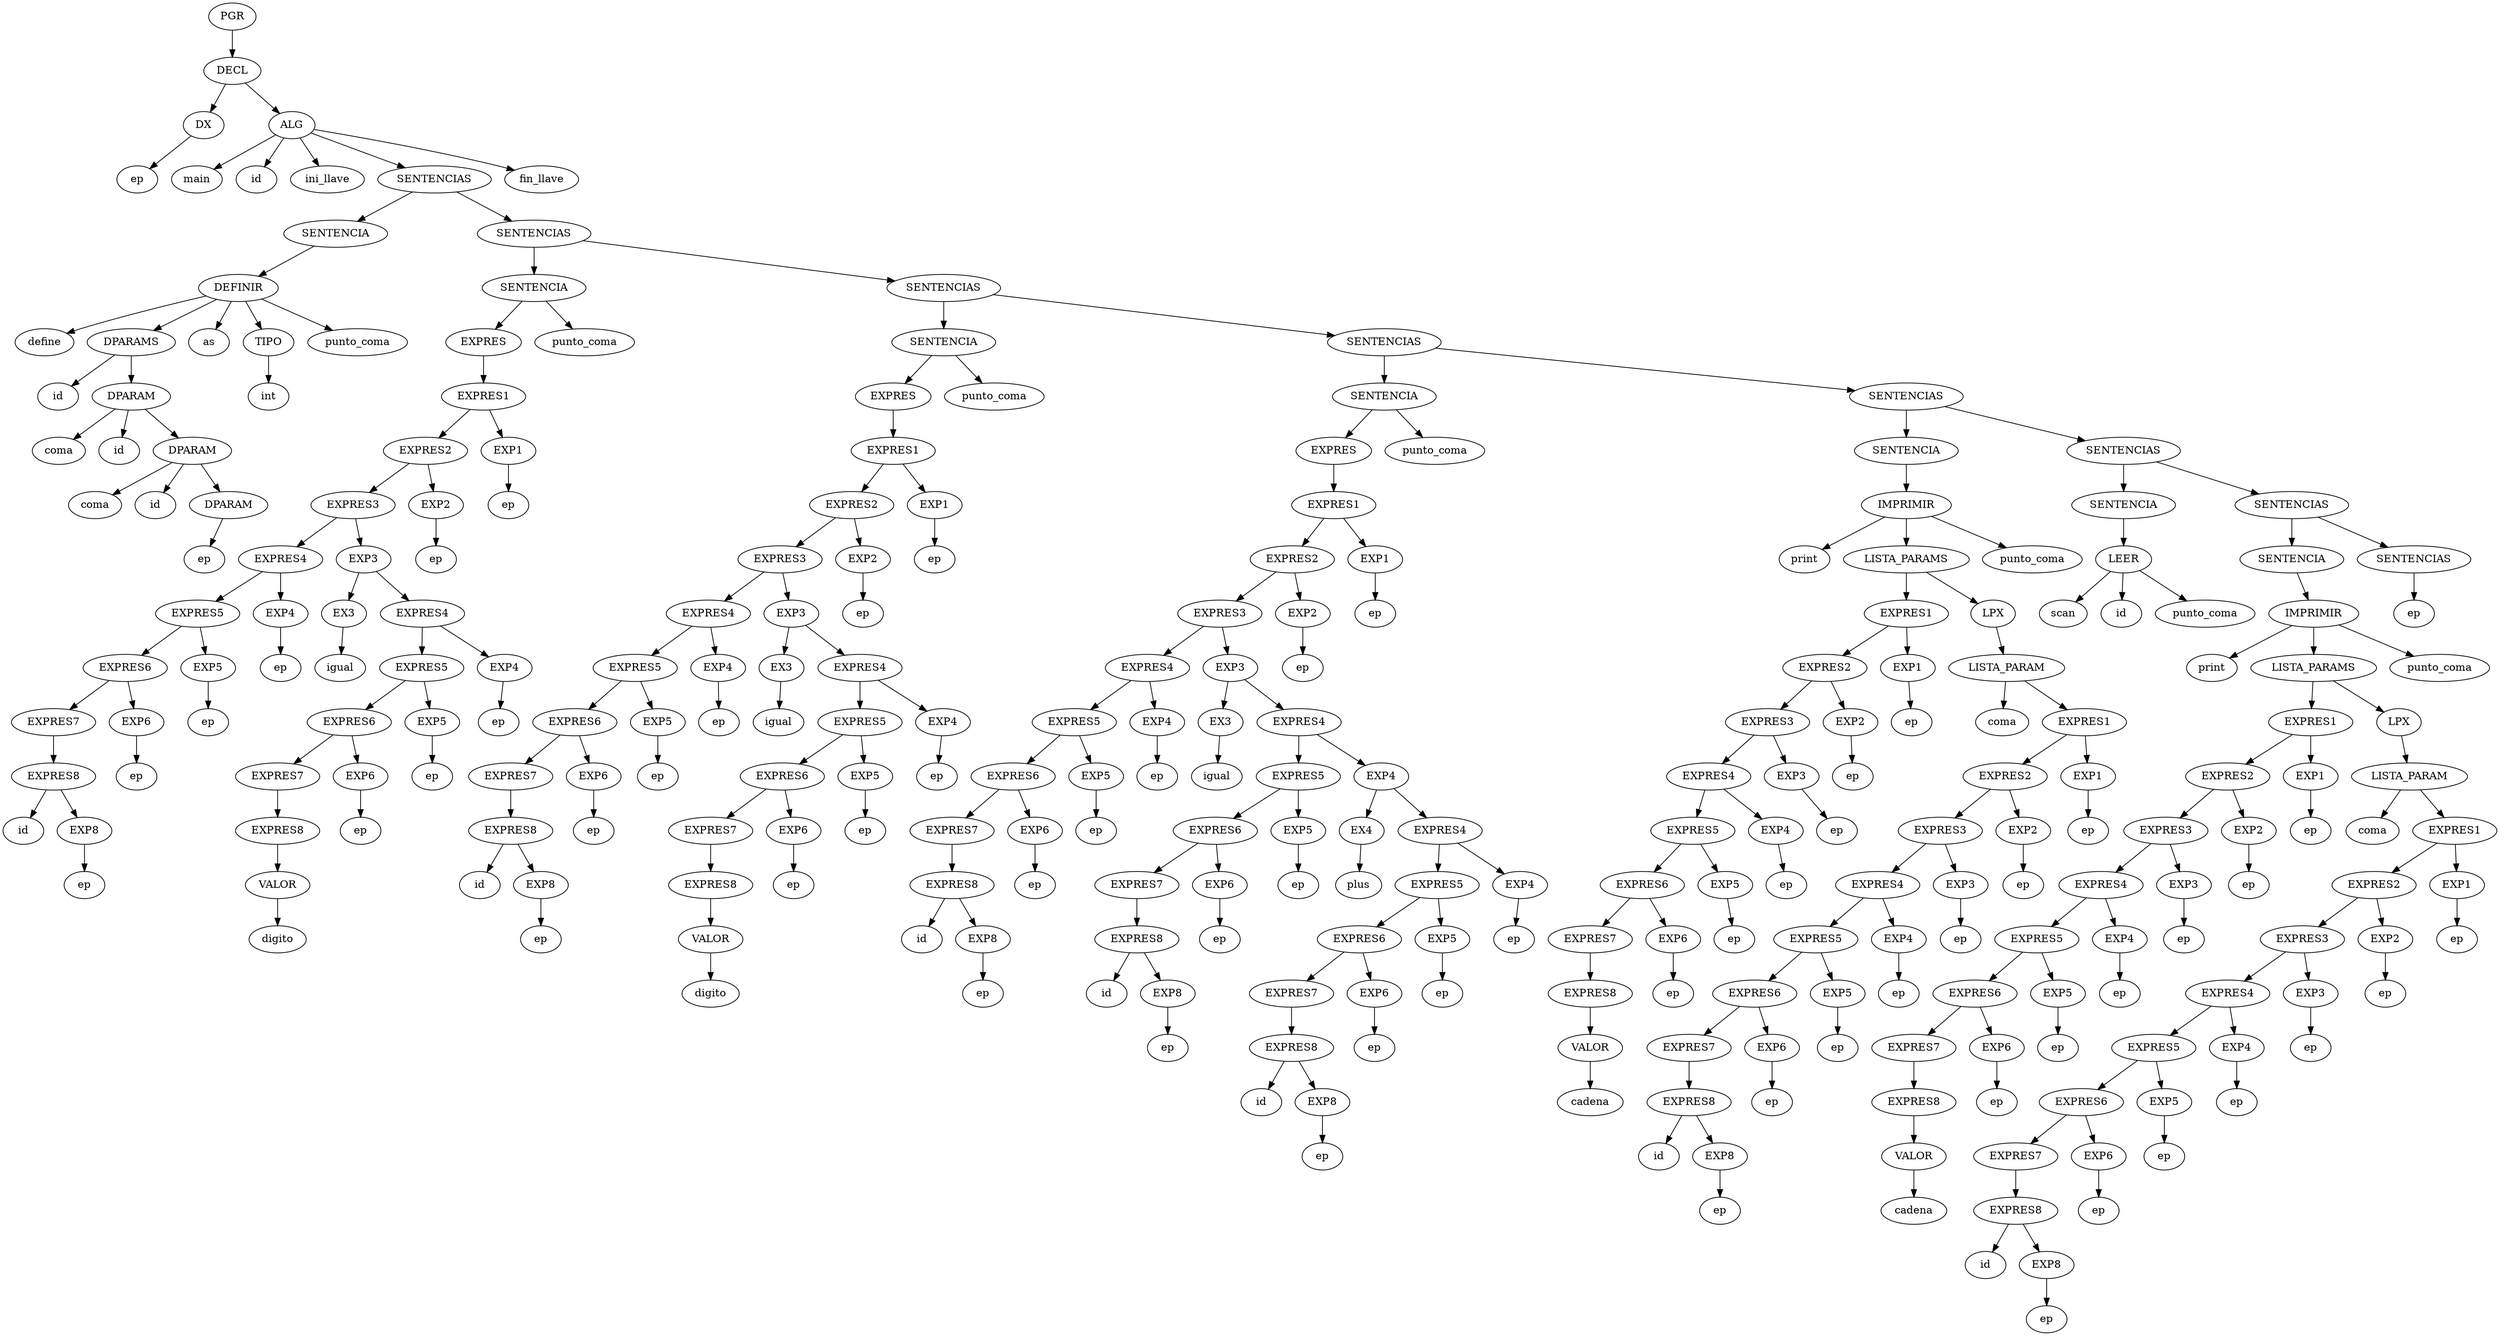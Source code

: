 digraph graficoGRAMAR {
	0 [label=PGR]
	1 [label=DECL]
	0 -> 1 [ordering=out]
	1 [label=DECL]
	2 [label=DX]
	1 -> 2 [ordering=out]
	3 [label=ALG]
	1 -> 3 [ordering=out]
	2 [label=DX]
	4 [label=ep]
	2 -> 4 [ordering=out]
	3 [label=ALG]
	5 [label=main]
	3 -> 5 [ordering=out]
	6 [label=id]
	3 -> 6 [ordering=out]
	7 [label=ini_llave]
	3 -> 7 [ordering=out]
	8 [label=SENTENCIAS]
	3 -> 8 [ordering=out]
	9 [label=fin_llave]
	3 -> 9 [ordering=out]
	8 [label=SENTENCIAS]
	10 [label=SENTENCIA]
	8 -> 10 [ordering=out]
	11 [label=SENTENCIAS]
	8 -> 11 [ordering=out]
	10 [label=SENTENCIA]
	12 [label=DEFINIR]
	10 -> 12 [ordering=out]
	12 [label=DEFINIR]
	13 [label=define]
	12 -> 13 [ordering=out]
	14 [label=DPARAMS]
	12 -> 14 [ordering=out]
	15 [label=as]
	12 -> 15 [ordering=out]
	16 [label=TIPO]
	12 -> 16 [ordering=out]
	17 [label=punto_coma]
	12 -> 17 [ordering=out]
	14 [label=DPARAMS]
	18 [label=id]
	14 -> 18 [ordering=out]
	19 [label=DPARAM]
	14 -> 19 [ordering=out]
	19 [label=DPARAM]
	20 [label=coma]
	19 -> 20 [ordering=out]
	21 [label=id]
	19 -> 21 [ordering=out]
	22 [label=DPARAM]
	19 -> 22 [ordering=out]
	22 [label=DPARAM]
	23 [label=coma]
	22 -> 23 [ordering=out]
	24 [label=id]
	22 -> 24 [ordering=out]
	25 [label=DPARAM]
	22 -> 25 [ordering=out]
	25 [label=DPARAM]
	26 [label=ep]
	25 -> 26 [ordering=out]
	16 [label=TIPO]
	27 [label=int]
	16 -> 27 [ordering=out]
	11 [label=SENTENCIAS]
	28 [label=SENTENCIA]
	11 -> 28 [ordering=out]
	29 [label=SENTENCIAS]
	11 -> 29 [ordering=out]
	28 [label=SENTENCIA]
	30 [label=EXPRES]
	28 -> 30 [ordering=out]
	31 [label=punto_coma]
	28 -> 31 [ordering=out]
	30 [label=EXPRES]
	32 [label=EXPRES1]
	30 -> 32 [ordering=out]
	32 [label=EXPRES1]
	33 [label=EXPRES2]
	32 -> 33 [ordering=out]
	34 [label=EXP1]
	32 -> 34 [ordering=out]
	33 [label=EXPRES2]
	35 [label=EXPRES3]
	33 -> 35 [ordering=out]
	36 [label=EXP2]
	33 -> 36 [ordering=out]
	35 [label=EXPRES3]
	37 [label=EXPRES4]
	35 -> 37 [ordering=out]
	38 [label=EXP3]
	35 -> 38 [ordering=out]
	37 [label=EXPRES4]
	39 [label=EXPRES5]
	37 -> 39 [ordering=out]
	40 [label=EXP4]
	37 -> 40 [ordering=out]
	39 [label=EXPRES5]
	41 [label=EXPRES6]
	39 -> 41 [ordering=out]
	42 [label=EXP5]
	39 -> 42 [ordering=out]
	41 [label=EXPRES6]
	43 [label=EXPRES7]
	41 -> 43 [ordering=out]
	44 [label=EXP6]
	41 -> 44 [ordering=out]
	43 [label=EXPRES7]
	45 [label=EXPRES8]
	43 -> 45 [ordering=out]
	45 [label=EXPRES8]
	46 [label=id]
	45 -> 46 [ordering=out]
	47 [label=EXP8]
	45 -> 47 [ordering=out]
	47 [label=EXP8]
	48 [label=ep]
	47 -> 48 [ordering=out]
	44 [label=EXP6]
	49 [label=ep]
	44 -> 49 [ordering=out]
	42 [label=EXP5]
	50 [label=ep]
	42 -> 50 [ordering=out]
	40 [label=EXP4]
	51 [label=ep]
	40 -> 51 [ordering=out]
	38 [label=EXP3]
	52 [label=EX3]
	38 -> 52 [ordering=out]
	53 [label=EXPRES4]
	38 -> 53 [ordering=out]
	52 [label=EX3]
	54 [label=igual]
	52 -> 54 [ordering=out]
	53 [label=EXPRES4]
	55 [label=EXPRES5]
	53 -> 55 [ordering=out]
	56 [label=EXP4]
	53 -> 56 [ordering=out]
	55 [label=EXPRES5]
	57 [label=EXPRES6]
	55 -> 57 [ordering=out]
	58 [label=EXP5]
	55 -> 58 [ordering=out]
	57 [label=EXPRES6]
	59 [label=EXPRES7]
	57 -> 59 [ordering=out]
	60 [label=EXP6]
	57 -> 60 [ordering=out]
	59 [label=EXPRES7]
	61 [label=EXPRES8]
	59 -> 61 [ordering=out]
	61 [label=EXPRES8]
	62 [label=VALOR]
	61 -> 62 [ordering=out]
	62 [label=VALOR]
	63 [label=digito]
	62 -> 63 [ordering=out]
	60 [label=EXP6]
	64 [label=ep]
	60 -> 64 [ordering=out]
	58 [label=EXP5]
	65 [label=ep]
	58 -> 65 [ordering=out]
	56 [label=EXP4]
	66 [label=ep]
	56 -> 66 [ordering=out]
	36 [label=EXP2]
	67 [label=ep]
	36 -> 67 [ordering=out]
	34 [label=EXP1]
	68 [label=ep]
	34 -> 68 [ordering=out]
	29 [label=SENTENCIAS]
	69 [label=SENTENCIA]
	29 -> 69 [ordering=out]
	70 [label=SENTENCIAS]
	29 -> 70 [ordering=out]
	69 [label=SENTENCIA]
	71 [label=EXPRES]
	69 -> 71 [ordering=out]
	72 [label=punto_coma]
	69 -> 72 [ordering=out]
	71 [label=EXPRES]
	73 [label=EXPRES1]
	71 -> 73 [ordering=out]
	73 [label=EXPRES1]
	74 [label=EXPRES2]
	73 -> 74 [ordering=out]
	75 [label=EXP1]
	73 -> 75 [ordering=out]
	74 [label=EXPRES2]
	76 [label=EXPRES3]
	74 -> 76 [ordering=out]
	77 [label=EXP2]
	74 -> 77 [ordering=out]
	76 [label=EXPRES3]
	78 [label=EXPRES4]
	76 -> 78 [ordering=out]
	79 [label=EXP3]
	76 -> 79 [ordering=out]
	78 [label=EXPRES4]
	80 [label=EXPRES5]
	78 -> 80 [ordering=out]
	81 [label=EXP4]
	78 -> 81 [ordering=out]
	80 [label=EXPRES5]
	82 [label=EXPRES6]
	80 -> 82 [ordering=out]
	83 [label=EXP5]
	80 -> 83 [ordering=out]
	82 [label=EXPRES6]
	84 [label=EXPRES7]
	82 -> 84 [ordering=out]
	85 [label=EXP6]
	82 -> 85 [ordering=out]
	84 [label=EXPRES7]
	86 [label=EXPRES8]
	84 -> 86 [ordering=out]
	86 [label=EXPRES8]
	87 [label=id]
	86 -> 87 [ordering=out]
	88 [label=EXP8]
	86 -> 88 [ordering=out]
	88 [label=EXP8]
	89 [label=ep]
	88 -> 89 [ordering=out]
	85 [label=EXP6]
	90 [label=ep]
	85 -> 90 [ordering=out]
	83 [label=EXP5]
	91 [label=ep]
	83 -> 91 [ordering=out]
	81 [label=EXP4]
	92 [label=ep]
	81 -> 92 [ordering=out]
	79 [label=EXP3]
	93 [label=EX3]
	79 -> 93 [ordering=out]
	94 [label=EXPRES4]
	79 -> 94 [ordering=out]
	93 [label=EX3]
	95 [label=igual]
	93 -> 95 [ordering=out]
	94 [label=EXPRES4]
	96 [label=EXPRES5]
	94 -> 96 [ordering=out]
	97 [label=EXP4]
	94 -> 97 [ordering=out]
	96 [label=EXPRES5]
	98 [label=EXPRES6]
	96 -> 98 [ordering=out]
	99 [label=EXP5]
	96 -> 99 [ordering=out]
	98 [label=EXPRES6]
	100 [label=EXPRES7]
	98 -> 100 [ordering=out]
	101 [label=EXP6]
	98 -> 101 [ordering=out]
	100 [label=EXPRES7]
	102 [label=EXPRES8]
	100 -> 102 [ordering=out]
	102 [label=EXPRES8]
	103 [label=VALOR]
	102 -> 103 [ordering=out]
	103 [label=VALOR]
	104 [label=digito]
	103 -> 104 [ordering=out]
	101 [label=EXP6]
	105 [label=ep]
	101 -> 105 [ordering=out]
	99 [label=EXP5]
	106 [label=ep]
	99 -> 106 [ordering=out]
	97 [label=EXP4]
	107 [label=ep]
	97 -> 107 [ordering=out]
	77 [label=EXP2]
	108 [label=ep]
	77 -> 108 [ordering=out]
	75 [label=EXP1]
	109 [label=ep]
	75 -> 109 [ordering=out]
	70 [label=SENTENCIAS]
	110 [label=SENTENCIA]
	70 -> 110 [ordering=out]
	111 [label=SENTENCIAS]
	70 -> 111 [ordering=out]
	110 [label=SENTENCIA]
	112 [label=EXPRES]
	110 -> 112 [ordering=out]
	113 [label=punto_coma]
	110 -> 113 [ordering=out]
	112 [label=EXPRES]
	114 [label=EXPRES1]
	112 -> 114 [ordering=out]
	114 [label=EXPRES1]
	115 [label=EXPRES2]
	114 -> 115 [ordering=out]
	116 [label=EXP1]
	114 -> 116 [ordering=out]
	115 [label=EXPRES2]
	117 [label=EXPRES3]
	115 -> 117 [ordering=out]
	118 [label=EXP2]
	115 -> 118 [ordering=out]
	117 [label=EXPRES3]
	119 [label=EXPRES4]
	117 -> 119 [ordering=out]
	120 [label=EXP3]
	117 -> 120 [ordering=out]
	119 [label=EXPRES4]
	121 [label=EXPRES5]
	119 -> 121 [ordering=out]
	122 [label=EXP4]
	119 -> 122 [ordering=out]
	121 [label=EXPRES5]
	123 [label=EXPRES6]
	121 -> 123 [ordering=out]
	124 [label=EXP5]
	121 -> 124 [ordering=out]
	123 [label=EXPRES6]
	125 [label=EXPRES7]
	123 -> 125 [ordering=out]
	126 [label=EXP6]
	123 -> 126 [ordering=out]
	125 [label=EXPRES7]
	127 [label=EXPRES8]
	125 -> 127 [ordering=out]
	127 [label=EXPRES8]
	128 [label=id]
	127 -> 128 [ordering=out]
	129 [label=EXP8]
	127 -> 129 [ordering=out]
	129 [label=EXP8]
	130 [label=ep]
	129 -> 130 [ordering=out]
	126 [label=EXP6]
	131 [label=ep]
	126 -> 131 [ordering=out]
	124 [label=EXP5]
	132 [label=ep]
	124 -> 132 [ordering=out]
	122 [label=EXP4]
	133 [label=ep]
	122 -> 133 [ordering=out]
	120 [label=EXP3]
	134 [label=EX3]
	120 -> 134 [ordering=out]
	135 [label=EXPRES4]
	120 -> 135 [ordering=out]
	134 [label=EX3]
	136 [label=igual]
	134 -> 136 [ordering=out]
	135 [label=EXPRES4]
	137 [label=EXPRES5]
	135 -> 137 [ordering=out]
	138 [label=EXP4]
	135 -> 138 [ordering=out]
	137 [label=EXPRES5]
	139 [label=EXPRES6]
	137 -> 139 [ordering=out]
	140 [label=EXP5]
	137 -> 140 [ordering=out]
	139 [label=EXPRES6]
	141 [label=EXPRES7]
	139 -> 141 [ordering=out]
	142 [label=EXP6]
	139 -> 142 [ordering=out]
	141 [label=EXPRES7]
	143 [label=EXPRES8]
	141 -> 143 [ordering=out]
	143 [label=EXPRES8]
	144 [label=id]
	143 -> 144 [ordering=out]
	145 [label=EXP8]
	143 -> 145 [ordering=out]
	145 [label=EXP8]
	146 [label=ep]
	145 -> 146 [ordering=out]
	142 [label=EXP6]
	147 [label=ep]
	142 -> 147 [ordering=out]
	140 [label=EXP5]
	148 [label=ep]
	140 -> 148 [ordering=out]
	138 [label=EXP4]
	149 [label=EX4]
	138 -> 149 [ordering=out]
	150 [label=EXPRES4]
	138 -> 150 [ordering=out]
	149 [label=EX4]
	151 [label=plus]
	149 -> 151 [ordering=out]
	150 [label=EXPRES4]
	152 [label=EXPRES5]
	150 -> 152 [ordering=out]
	153 [label=EXP4]
	150 -> 153 [ordering=out]
	152 [label=EXPRES5]
	154 [label=EXPRES6]
	152 -> 154 [ordering=out]
	155 [label=EXP5]
	152 -> 155 [ordering=out]
	154 [label=EXPRES6]
	156 [label=EXPRES7]
	154 -> 156 [ordering=out]
	157 [label=EXP6]
	154 -> 157 [ordering=out]
	156 [label=EXPRES7]
	158 [label=EXPRES8]
	156 -> 158 [ordering=out]
	158 [label=EXPRES8]
	159 [label=id]
	158 -> 159 [ordering=out]
	160 [label=EXP8]
	158 -> 160 [ordering=out]
	160 [label=EXP8]
	161 [label=ep]
	160 -> 161 [ordering=out]
	157 [label=EXP6]
	162 [label=ep]
	157 -> 162 [ordering=out]
	155 [label=EXP5]
	163 [label=ep]
	155 -> 163 [ordering=out]
	153 [label=EXP4]
	164 [label=ep]
	153 -> 164 [ordering=out]
	118 [label=EXP2]
	165 [label=ep]
	118 -> 165 [ordering=out]
	116 [label=EXP1]
	166 [label=ep]
	116 -> 166 [ordering=out]
	111 [label=SENTENCIAS]
	167 [label=SENTENCIA]
	111 -> 167 [ordering=out]
	168 [label=SENTENCIAS]
	111 -> 168 [ordering=out]
	167 [label=SENTENCIA]
	169 [label=IMPRIMIR]
	167 -> 169 [ordering=out]
	169 [label=IMPRIMIR]
	170 [label=print]
	169 -> 170 [ordering=out]
	171 [label=LISTA_PARAMS]
	169 -> 171 [ordering=out]
	172 [label=punto_coma]
	169 -> 172 [ordering=out]
	171 [label=LISTA_PARAMS]
	173 [label=EXPRES1]
	171 -> 173 [ordering=out]
	174 [label=LPX]
	171 -> 174 [ordering=out]
	173 [label=EXPRES1]
	175 [label=EXPRES2]
	173 -> 175 [ordering=out]
	176 [label=EXP1]
	173 -> 176 [ordering=out]
	175 [label=EXPRES2]
	177 [label=EXPRES3]
	175 -> 177 [ordering=out]
	178 [label=EXP2]
	175 -> 178 [ordering=out]
	177 [label=EXPRES3]
	179 [label=EXPRES4]
	177 -> 179 [ordering=out]
	180 [label=EXP3]
	177 -> 180 [ordering=out]
	179 [label=EXPRES4]
	181 [label=EXPRES5]
	179 -> 181 [ordering=out]
	182 [label=EXP4]
	179 -> 182 [ordering=out]
	181 [label=EXPRES5]
	183 [label=EXPRES6]
	181 -> 183 [ordering=out]
	184 [label=EXP5]
	181 -> 184 [ordering=out]
	183 [label=EXPRES6]
	185 [label=EXPRES7]
	183 -> 185 [ordering=out]
	186 [label=EXP6]
	183 -> 186 [ordering=out]
	185 [label=EXPRES7]
	187 [label=EXPRES8]
	185 -> 187 [ordering=out]
	187 [label=EXPRES8]
	188 [label=VALOR]
	187 -> 188 [ordering=out]
	188 [label=VALOR]
	189 [label=cadena]
	188 -> 189 [ordering=out]
	186 [label=EXP6]
	190 [label=ep]
	186 -> 190 [ordering=out]
	184 [label=EXP5]
	191 [label=ep]
	184 -> 191 [ordering=out]
	182 [label=EXP4]
	192 [label=ep]
	182 -> 192 [ordering=out]
	180 [label=EXP3]
	193 [label=ep]
	180 -> 193 [ordering=out]
	178 [label=EXP2]
	194 [label=ep]
	178 -> 194 [ordering=out]
	176 [label=EXP1]
	195 [label=ep]
	176 -> 195 [ordering=out]
	174 [label=LPX]
	196 [label=LISTA_PARAM]
	174 -> 196 [ordering=out]
	196 [label=LISTA_PARAM]
	197 [label=coma]
	196 -> 197 [ordering=out]
	198 [label=EXPRES1]
	196 -> 198 [ordering=out]
	198 [label=EXPRES1]
	199 [label=EXPRES2]
	198 -> 199 [ordering=out]
	200 [label=EXP1]
	198 -> 200 [ordering=out]
	199 [label=EXPRES2]
	201 [label=EXPRES3]
	199 -> 201 [ordering=out]
	202 [label=EXP2]
	199 -> 202 [ordering=out]
	201 [label=EXPRES3]
	203 [label=EXPRES4]
	201 -> 203 [ordering=out]
	204 [label=EXP3]
	201 -> 204 [ordering=out]
	203 [label=EXPRES4]
	205 [label=EXPRES5]
	203 -> 205 [ordering=out]
	206 [label=EXP4]
	203 -> 206 [ordering=out]
	205 [label=EXPRES5]
	207 [label=EXPRES6]
	205 -> 207 [ordering=out]
	208 [label=EXP5]
	205 -> 208 [ordering=out]
	207 [label=EXPRES6]
	209 [label=EXPRES7]
	207 -> 209 [ordering=out]
	210 [label=EXP6]
	207 -> 210 [ordering=out]
	209 [label=EXPRES7]
	211 [label=EXPRES8]
	209 -> 211 [ordering=out]
	211 [label=EXPRES8]
	212 [label=id]
	211 -> 212 [ordering=out]
	213 [label=EXP8]
	211 -> 213 [ordering=out]
	213 [label=EXP8]
	214 [label=ep]
	213 -> 214 [ordering=out]
	210 [label=EXP6]
	215 [label=ep]
	210 -> 215 [ordering=out]
	208 [label=EXP5]
	216 [label=ep]
	208 -> 216 [ordering=out]
	206 [label=EXP4]
	217 [label=ep]
	206 -> 217 [ordering=out]
	204 [label=EXP3]
	218 [label=ep]
	204 -> 218 [ordering=out]
	202 [label=EXP2]
	219 [label=ep]
	202 -> 219 [ordering=out]
	200 [label=EXP1]
	220 [label=ep]
	200 -> 220 [ordering=out]
	168 [label=SENTENCIAS]
	221 [label=SENTENCIA]
	168 -> 221 [ordering=out]
	222 [label=SENTENCIAS]
	168 -> 222 [ordering=out]
	221 [label=SENTENCIA]
	223 [label=LEER]
	221 -> 223 [ordering=out]
	223 [label=LEER]
	224 [label=scan]
	223 -> 224 [ordering=out]
	225 [label=id]
	223 -> 225 [ordering=out]
	226 [label=punto_coma]
	223 -> 226 [ordering=out]
	222 [label=SENTENCIAS]
	227 [label=SENTENCIA]
	222 -> 227 [ordering=out]
	228 [label=SENTENCIAS]
	222 -> 228 [ordering=out]
	227 [label=SENTENCIA]
	229 [label=IMPRIMIR]
	227 -> 229 [ordering=out]
	229 [label=IMPRIMIR]
	230 [label=print]
	229 -> 230 [ordering=out]
	231 [label=LISTA_PARAMS]
	229 -> 231 [ordering=out]
	232 [label=punto_coma]
	229 -> 232 [ordering=out]
	231 [label=LISTA_PARAMS]
	233 [label=EXPRES1]
	231 -> 233 [ordering=out]
	234 [label=LPX]
	231 -> 234 [ordering=out]
	233 [label=EXPRES1]
	235 [label=EXPRES2]
	233 -> 235 [ordering=out]
	236 [label=EXP1]
	233 -> 236 [ordering=out]
	235 [label=EXPRES2]
	237 [label=EXPRES3]
	235 -> 237 [ordering=out]
	238 [label=EXP2]
	235 -> 238 [ordering=out]
	237 [label=EXPRES3]
	239 [label=EXPRES4]
	237 -> 239 [ordering=out]
	240 [label=EXP3]
	237 -> 240 [ordering=out]
	239 [label=EXPRES4]
	241 [label=EXPRES5]
	239 -> 241 [ordering=out]
	242 [label=EXP4]
	239 -> 242 [ordering=out]
	241 [label=EXPRES5]
	243 [label=EXPRES6]
	241 -> 243 [ordering=out]
	244 [label=EXP5]
	241 -> 244 [ordering=out]
	243 [label=EXPRES6]
	245 [label=EXPRES7]
	243 -> 245 [ordering=out]
	246 [label=EXP6]
	243 -> 246 [ordering=out]
	245 [label=EXPRES7]
	247 [label=EXPRES8]
	245 -> 247 [ordering=out]
	247 [label=EXPRES8]
	248 [label=VALOR]
	247 -> 248 [ordering=out]
	248 [label=VALOR]
	249 [label=cadena]
	248 -> 249 [ordering=out]
	246 [label=EXP6]
	250 [label=ep]
	246 -> 250 [ordering=out]
	244 [label=EXP5]
	251 [label=ep]
	244 -> 251 [ordering=out]
	242 [label=EXP4]
	252 [label=ep]
	242 -> 252 [ordering=out]
	240 [label=EXP3]
	253 [label=ep]
	240 -> 253 [ordering=out]
	238 [label=EXP2]
	254 [label=ep]
	238 -> 254 [ordering=out]
	236 [label=EXP1]
	255 [label=ep]
	236 -> 255 [ordering=out]
	234 [label=LPX]
	256 [label=LISTA_PARAM]
	234 -> 256 [ordering=out]
	256 [label=LISTA_PARAM]
	257 [label=coma]
	256 -> 257 [ordering=out]
	258 [label=EXPRES1]
	256 -> 258 [ordering=out]
	258 [label=EXPRES1]
	259 [label=EXPRES2]
	258 -> 259 [ordering=out]
	260 [label=EXP1]
	258 -> 260 [ordering=out]
	259 [label=EXPRES2]
	261 [label=EXPRES3]
	259 -> 261 [ordering=out]
	262 [label=EXP2]
	259 -> 262 [ordering=out]
	261 [label=EXPRES3]
	263 [label=EXPRES4]
	261 -> 263 [ordering=out]
	264 [label=EXP3]
	261 -> 264 [ordering=out]
	263 [label=EXPRES4]
	265 [label=EXPRES5]
	263 -> 265 [ordering=out]
	266 [label=EXP4]
	263 -> 266 [ordering=out]
	265 [label=EXPRES5]
	267 [label=EXPRES6]
	265 -> 267 [ordering=out]
	268 [label=EXP5]
	265 -> 268 [ordering=out]
	267 [label=EXPRES6]
	269 [label=EXPRES7]
	267 -> 269 [ordering=out]
	270 [label=EXP6]
	267 -> 270 [ordering=out]
	269 [label=EXPRES7]
	271 [label=EXPRES8]
	269 -> 271 [ordering=out]
	271 [label=EXPRES8]
	272 [label=id]
	271 -> 272 [ordering=out]
	273 [label=EXP8]
	271 -> 273 [ordering=out]
	273 [label=EXP8]
	274 [label=ep]
	273 -> 274 [ordering=out]
	270 [label=EXP6]
	275 [label=ep]
	270 -> 275 [ordering=out]
	268 [label=EXP5]
	276 [label=ep]
	268 -> 276 [ordering=out]
	266 [label=EXP4]
	277 [label=ep]
	266 -> 277 [ordering=out]
	264 [label=EXP3]
	278 [label=ep]
	264 -> 278 [ordering=out]
	262 [label=EXP2]
	279 [label=ep]
	262 -> 279 [ordering=out]
	260 [label=EXP1]
	280 [label=ep]
	260 -> 280 [ordering=out]
	228 [label=SENTENCIAS]
	281 [label=ep]
	228 -> 281 [ordering=out]
}
